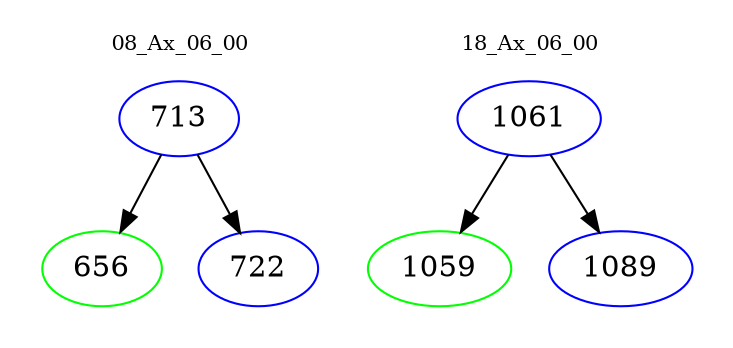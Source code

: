 digraph{
subgraph cluster_0 {
color = white
label = "08_Ax_06_00";
fontsize=10;
T0_713 [label="713", color="blue"]
T0_713 -> T0_656 [color="black"]
T0_656 [label="656", color="green"]
T0_713 -> T0_722 [color="black"]
T0_722 [label="722", color="blue"]
}
subgraph cluster_1 {
color = white
label = "18_Ax_06_00";
fontsize=10;
T1_1061 [label="1061", color="blue"]
T1_1061 -> T1_1059 [color="black"]
T1_1059 [label="1059", color="green"]
T1_1061 -> T1_1089 [color="black"]
T1_1089 [label="1089", color="blue"]
}
}
